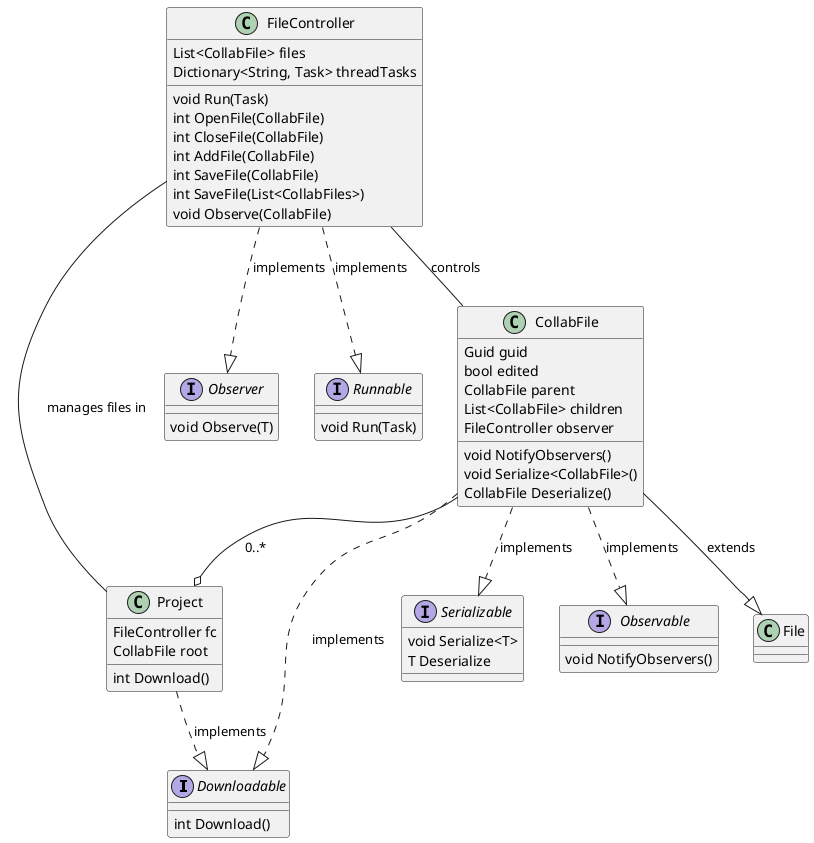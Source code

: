 @startuml

interface Downloadable {
    int Download()
}
interface Serializable {
    void Serialize<T>
    T Deserialize
}
interface Observable {
    void NotifyObservers()
}
interface Observer {
    void Observe(T)
}
interface Runnable {
    void Run(Task)
}
class File

class FileController {
    List<CollabFile> files
    Dictionary<String, Task> threadTasks
    
    void Run(Task)
    int OpenFile(CollabFile)
    int CloseFile(CollabFile)
    int AddFile(CollabFile)
    int SaveFile(CollabFile)
    int SaveFile(List<CollabFiles>)
    void Observe(CollabFile)
}

FileController ..|> Observer : implements
FileController ..|> Runnable : implements

CollabFile --o Project : 0..* 
FileController -- CollabFile : controls
FileController -right- Project : manages files in

class CollabFile {
    Guid guid
    bool edited
    CollabFile parent
    List<CollabFile> children
    FileController observer
    
    void NotifyObservers()
    void Serialize<CollabFile>()
    CollabFile Deserialize()
}

CollabFile --|> File : extends
CollabFile ..|> Downloadable : implements
CollabFile ..|> Serializable : implements
CollabFile ..|> Observable : implements


class Project {
    FileController fc
    CollabFile root
    
    int Download()
}

Project ..|> Downloadable : implements
@enduml
